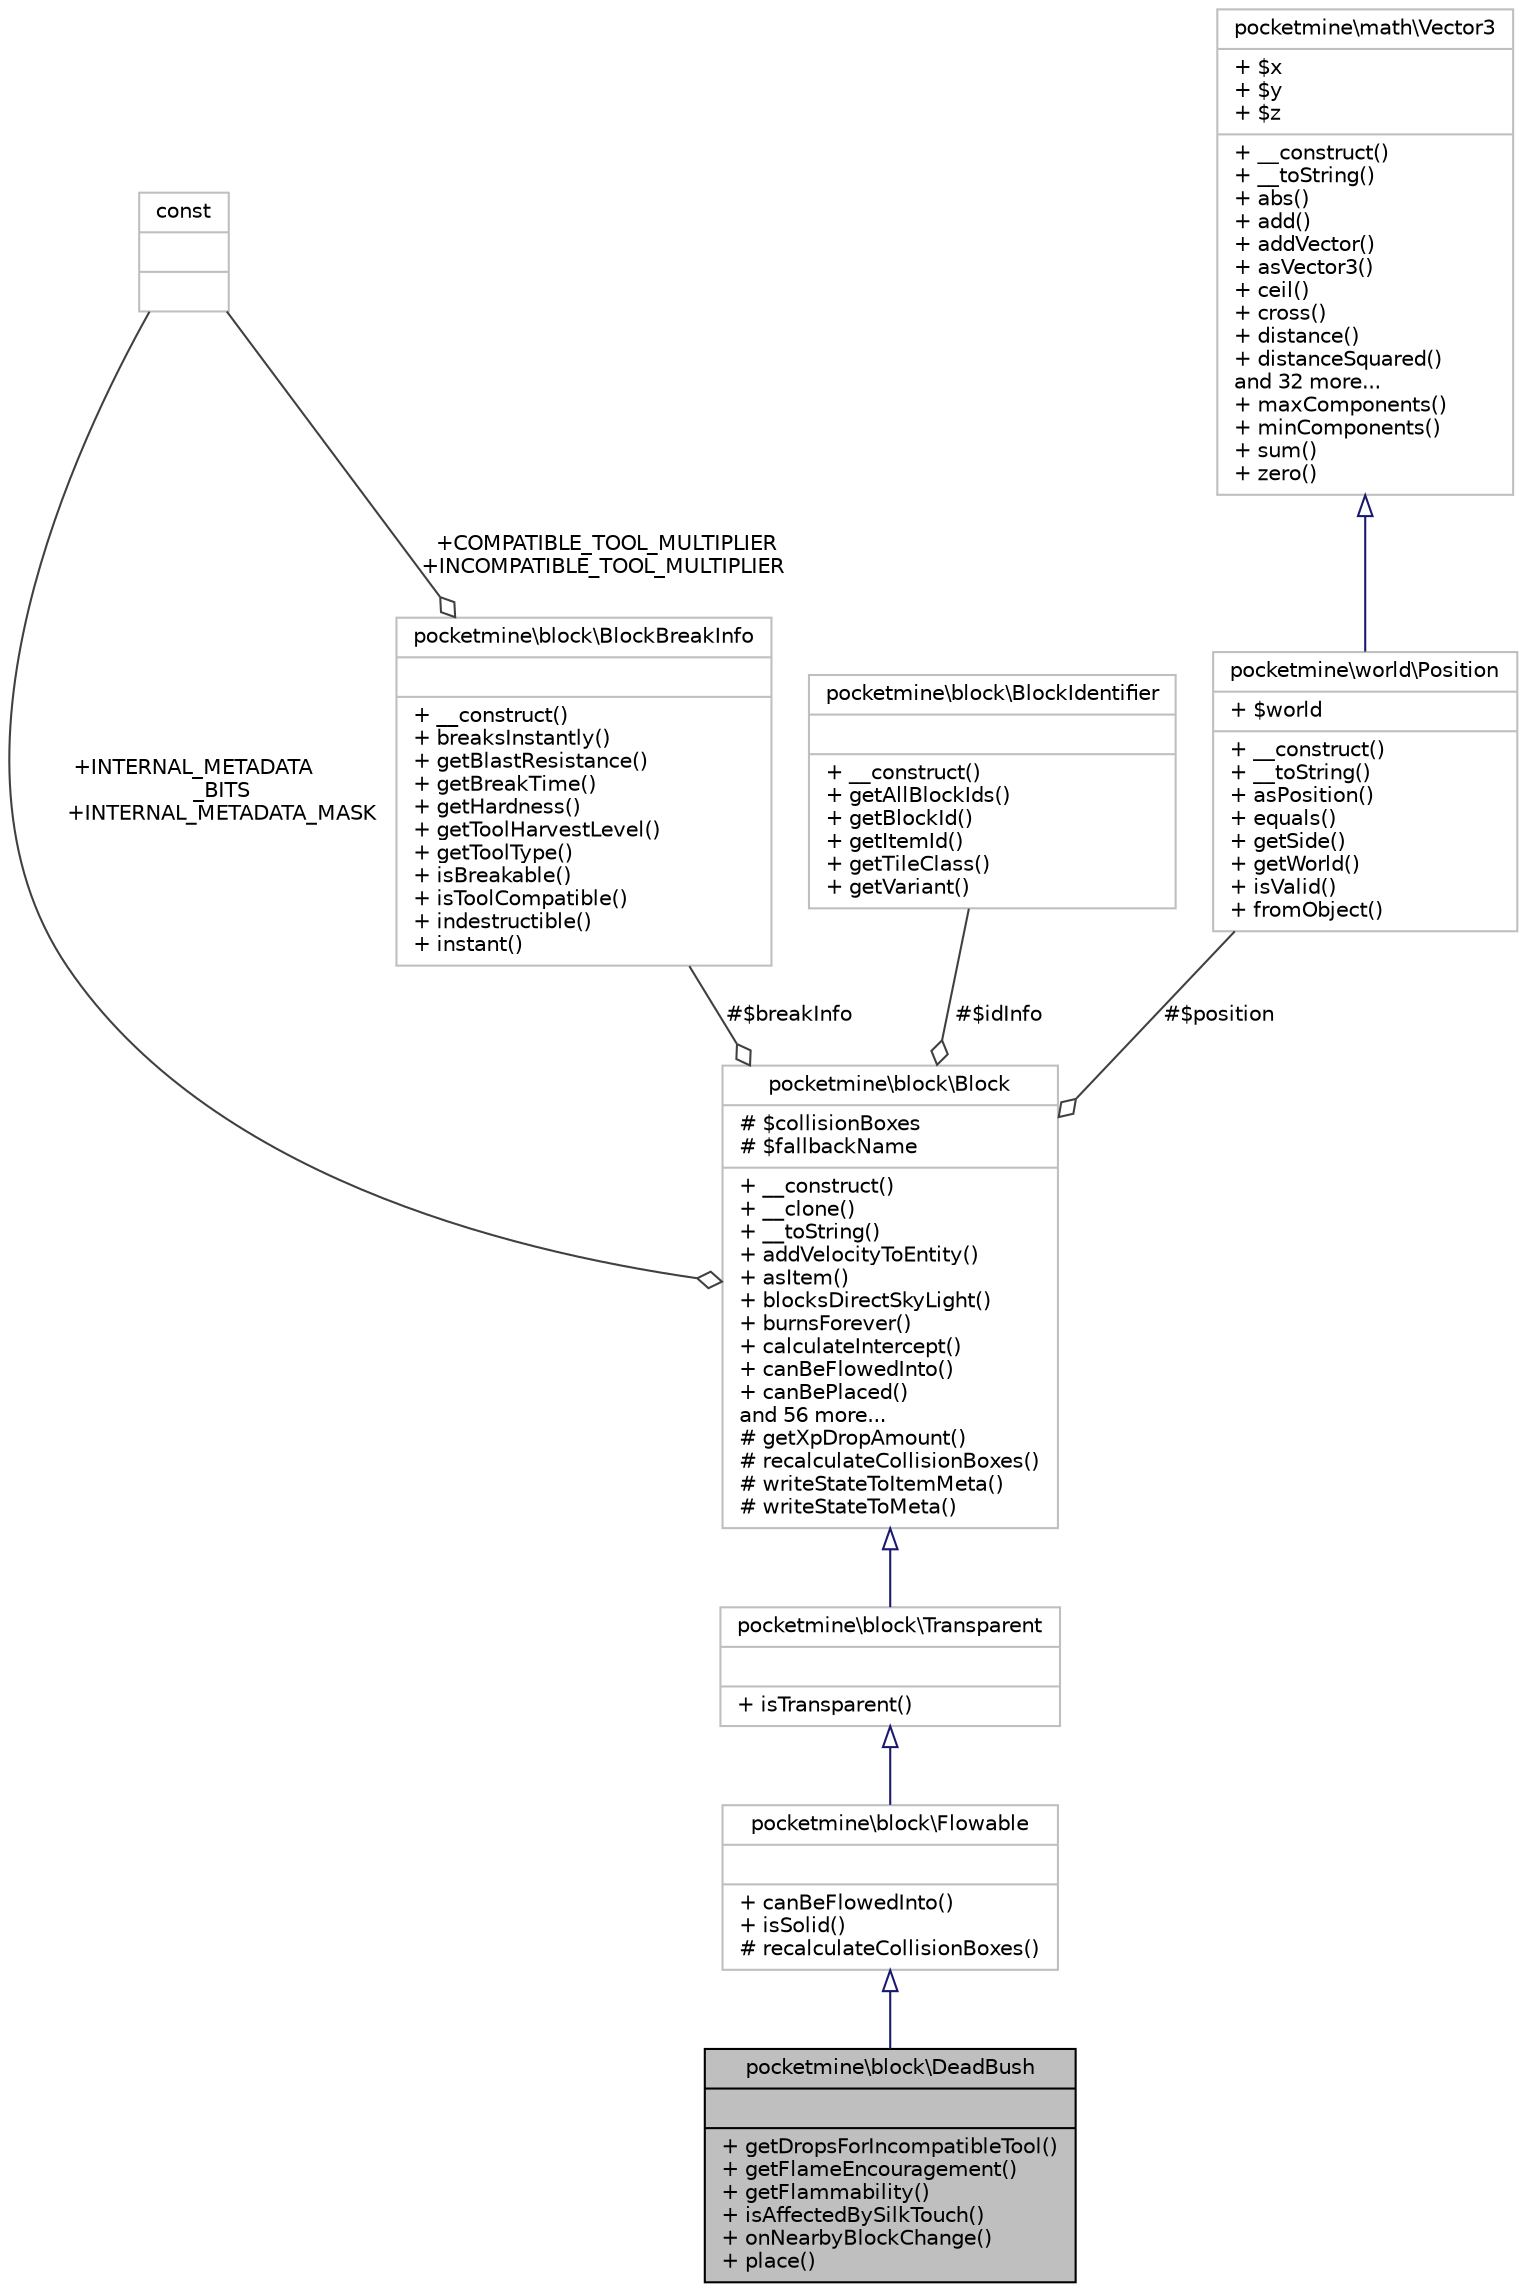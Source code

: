 digraph "pocketmine\block\DeadBush"
{
 // INTERACTIVE_SVG=YES
 // LATEX_PDF_SIZE
  edge [fontname="Helvetica",fontsize="10",labelfontname="Helvetica",labelfontsize="10"];
  node [fontname="Helvetica",fontsize="10",shape=record];
  Node1 [label="{pocketmine\\block\\DeadBush\n||+ getDropsForIncompatibleTool()\l+ getFlameEncouragement()\l+ getFlammability()\l+ isAffectedBySilkTouch()\l+ onNearbyBlockChange()\l+ place()\l}",height=0.2,width=0.4,color="black", fillcolor="grey75", style="filled", fontcolor="black",tooltip=" "];
  Node2 -> Node1 [dir="back",color="midnightblue",fontsize="10",style="solid",arrowtail="onormal",fontname="Helvetica"];
  Node2 [label="{pocketmine\\block\\Flowable\n||+ canBeFlowedInto()\l+ isSolid()\l# recalculateCollisionBoxes()\l}",height=0.2,width=0.4,color="grey75", fillcolor="white", style="filled",URL="$d3/d1e/classpocketmine_1_1block_1_1_flowable.html",tooltip=" "];
  Node3 -> Node2 [dir="back",color="midnightblue",fontsize="10",style="solid",arrowtail="onormal",fontname="Helvetica"];
  Node3 [label="{pocketmine\\block\\Transparent\n||+ isTransparent()\l}",height=0.2,width=0.4,color="grey75", fillcolor="white", style="filled",URL="$d5/d1b/classpocketmine_1_1block_1_1_transparent.html",tooltip=" "];
  Node4 -> Node3 [dir="back",color="midnightblue",fontsize="10",style="solid",arrowtail="onormal",fontname="Helvetica"];
  Node4 [label="{pocketmine\\block\\Block\n|# $collisionBoxes\l# $fallbackName\l|+ __construct()\l+ __clone()\l+ __toString()\l+ addVelocityToEntity()\l+ asItem()\l+ blocksDirectSkyLight()\l+ burnsForever()\l+ calculateIntercept()\l+ canBeFlowedInto()\l+ canBePlaced()\land 56 more...\l# getXpDropAmount()\l# recalculateCollisionBoxes()\l# writeStateToItemMeta()\l# writeStateToMeta()\l}",height=0.2,width=0.4,color="grey75", fillcolor="white", style="filled",URL="$d7/d27/classpocketmine_1_1block_1_1_block.html",tooltip=" "];
  Node5 -> Node4 [color="grey25",fontsize="10",style="solid",label=" +INTERNAL_METADATA\l_BITS\n+INTERNAL_METADATA_MASK" ,arrowhead="odiamond",fontname="Helvetica"];
  Node5 [label="{const\n||}",height=0.2,width=0.4,color="grey75", fillcolor="white", style="filled",tooltip=" "];
  Node6 -> Node4 [color="grey25",fontsize="10",style="solid",label=" #$idInfo" ,arrowhead="odiamond",fontname="Helvetica"];
  Node6 [label="{pocketmine\\block\\BlockIdentifier\n||+ __construct()\l+ getAllBlockIds()\l+ getBlockId()\l+ getItemId()\l+ getTileClass()\l+ getVariant()\l}",height=0.2,width=0.4,color="grey75", fillcolor="white", style="filled",URL="$dd/d18/classpocketmine_1_1block_1_1_block_identifier.html",tooltip=" "];
  Node7 -> Node4 [color="grey25",fontsize="10",style="solid",label=" #$breakInfo" ,arrowhead="odiamond",fontname="Helvetica"];
  Node7 [label="{pocketmine\\block\\BlockBreakInfo\n||+ __construct()\l+ breaksInstantly()\l+ getBlastResistance()\l+ getBreakTime()\l+ getHardness()\l+ getToolHarvestLevel()\l+ getToolType()\l+ isBreakable()\l+ isToolCompatible()\l+ indestructible()\l+ instant()\l}",height=0.2,width=0.4,color="grey75", fillcolor="white", style="filled",URL="$d3/d10/classpocketmine_1_1block_1_1_block_break_info.html",tooltip=" "];
  Node5 -> Node7 [color="grey25",fontsize="10",style="solid",label=" +COMPATIBLE_TOOL_MULTIPLIER\n+INCOMPATIBLE_TOOL_MULTIPLIER" ,arrowhead="odiamond",fontname="Helvetica"];
  Node8 -> Node4 [color="grey25",fontsize="10",style="solid",label=" #$position" ,arrowhead="odiamond",fontname="Helvetica"];
  Node8 [label="{pocketmine\\world\\Position\n|+ $world\l|+ __construct()\l+ __toString()\l+ asPosition()\l+ equals()\l+ getSide()\l+ getWorld()\l+ isValid()\l+ fromObject()\l}",height=0.2,width=0.4,color="grey75", fillcolor="white", style="filled",URL="$d5/dd2/classpocketmine_1_1world_1_1_position.html",tooltip=" "];
  Node9 -> Node8 [dir="back",color="midnightblue",fontsize="10",style="solid",arrowtail="onormal",fontname="Helvetica"];
  Node9 [label="{pocketmine\\math\\Vector3\n|+ $x\l+ $y\l+ $z\l|+ __construct()\l+ __toString()\l+ abs()\l+ add()\l+ addVector()\l+ asVector3()\l+ ceil()\l+ cross()\l+ distance()\l+ distanceSquared()\land 32 more...\l+ maxComponents()\l+ minComponents()\l+ sum()\l+ zero()\l}",height=0.2,width=0.4,color="grey75", fillcolor="white", style="filled",URL="$d2/d90/classpocketmine_1_1math_1_1_vector3.html",tooltip=" "];
}
